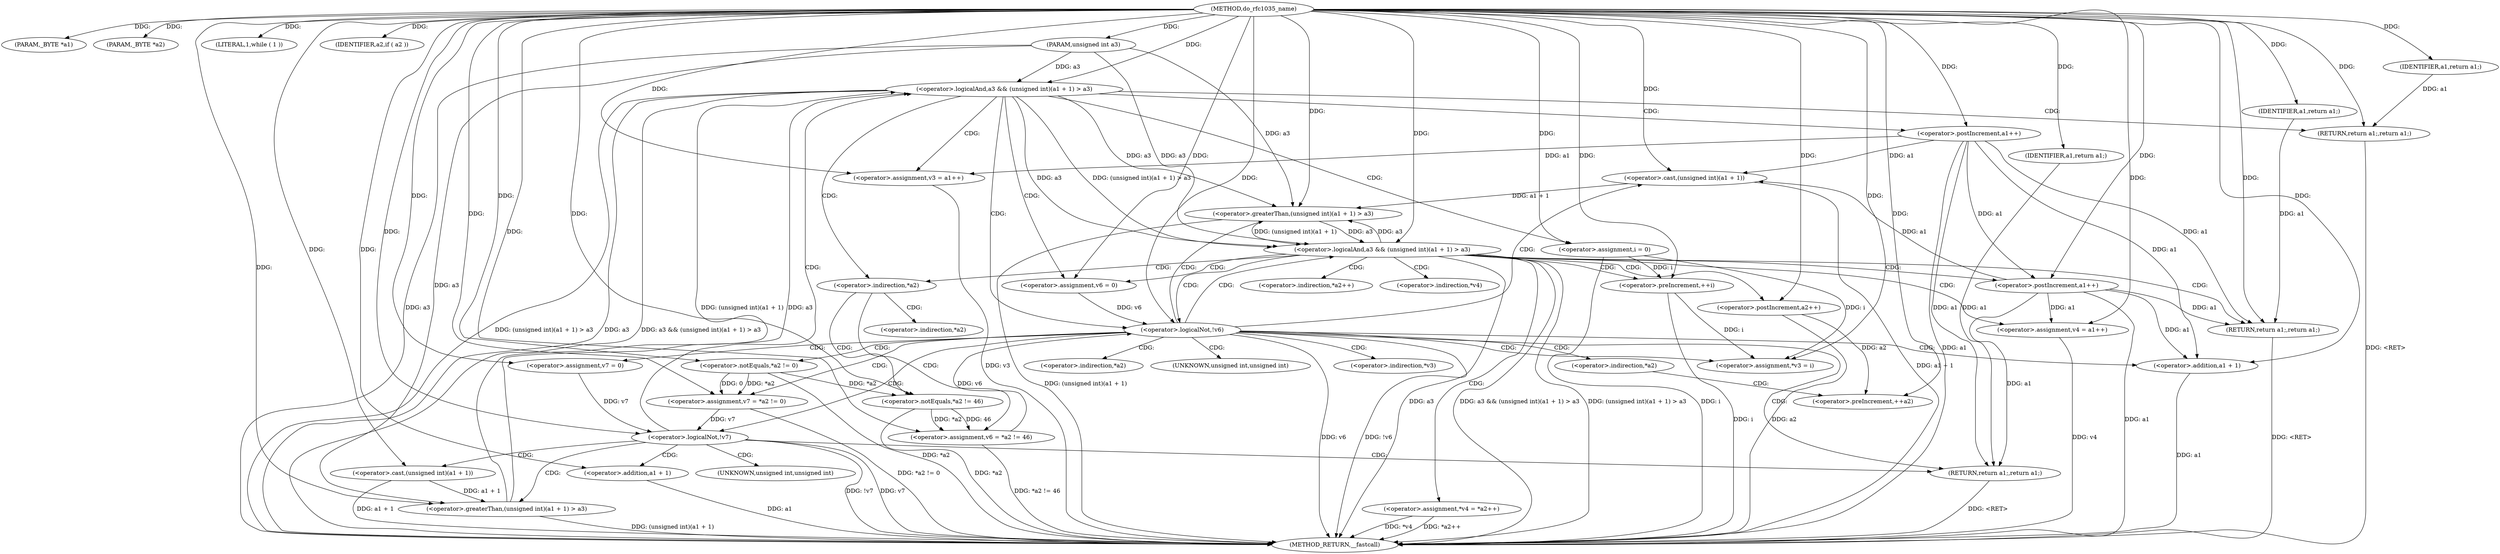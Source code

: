 digraph do_rfc1035_name {  
"1000106" [label = "(METHOD,do_rfc1035_name)" ]
"1000206" [label = "(METHOD_RETURN,__fastcall)" ]
"1000107" [label = "(PARAM,_BYTE *a1)" ]
"1000108" [label = "(PARAM,_BYTE *a2)" ]
"1000109" [label = "(PARAM,unsigned int a3)" ]
"1000117" [label = "(LITERAL,1,while ( 1 ))" ]
"1000119" [label = "(<operator>.assignment,v7 = 0)" ]
"1000123" [label = "(IDENTIFIER,a2,if ( a2 ))" ]
"1000124" [label = "(<operator>.assignment,v7 = *a2 != 0)" ]
"1000126" [label = "(<operator>.notEquals,*a2 != 0)" ]
"1000131" [label = "(<operator>.logicalNot,!v7)" ]
"1000135" [label = "(<operator>.logicalAnd,a3 && (unsigned int)(a1 + 1) > a3)" ]
"1000137" [label = "(<operator>.greaterThan,(unsigned int)(a1 + 1) > a3)" ]
"1000138" [label = "(<operator>.cast,(unsigned int)(a1 + 1))" ]
"1000140" [label = "(<operator>.addition,a1 + 1)" ]
"1000144" [label = "(RETURN,return a1;,return a1;)" ]
"1000145" [label = "(IDENTIFIER,a1,return a1;)" ]
"1000146" [label = "(<operator>.assignment,v3 = a1++)" ]
"1000148" [label = "(<operator>.postIncrement,a1++)" ]
"1000151" [label = "(<operator>.assignment,i = 0)" ]
"1000154" [label = "(<operator>.preIncrement,++i)" ]
"1000157" [label = "(<operator>.assignment,v6 = 0)" ]
"1000163" [label = "(<operator>.assignment,v6 = *a2 != 46)" ]
"1000165" [label = "(<operator>.notEquals,*a2 != 46)" ]
"1000170" [label = "(<operator>.logicalNot,!v6)" ]
"1000174" [label = "(<operator>.logicalAnd,a3 && (unsigned int)(a1 + 1) > a3)" ]
"1000176" [label = "(<operator>.greaterThan,(unsigned int)(a1 + 1) > a3)" ]
"1000177" [label = "(<operator>.cast,(unsigned int)(a1 + 1))" ]
"1000179" [label = "(<operator>.addition,a1 + 1)" ]
"1000183" [label = "(RETURN,return a1;,return a1;)" ]
"1000184" [label = "(IDENTIFIER,a1,return a1;)" ]
"1000185" [label = "(<operator>.assignment,v4 = a1++)" ]
"1000187" [label = "(<operator>.postIncrement,a1++)" ]
"1000189" [label = "(<operator>.assignment,*v4 = *a2++)" ]
"1000193" [label = "(<operator>.postIncrement,a2++)" ]
"1000195" [label = "(<operator>.assignment,*v3 = i)" ]
"1000202" [label = "(<operator>.preIncrement,++a2)" ]
"1000204" [label = "(RETURN,return a1;,return a1;)" ]
"1000205" [label = "(IDENTIFIER,a1,return a1;)" ]
"1000127" [label = "(<operator>.indirection,*a2)" ]
"1000139" [label = "(UNKNOWN,unsigned int,unsigned int)" ]
"1000161" [label = "(<operator>.indirection,*a2)" ]
"1000166" [label = "(<operator>.indirection,*a2)" ]
"1000178" [label = "(UNKNOWN,unsigned int,unsigned int)" ]
"1000190" [label = "(<operator>.indirection,*v4)" ]
"1000192" [label = "(<operator>.indirection,*a2++)" ]
"1000196" [label = "(<operator>.indirection,*v3)" ]
"1000200" [label = "(<operator>.indirection,*a2)" ]
  "1000183" -> "1000206"  [ label = "DDG: <RET>"] 
  "1000151" -> "1000206"  [ label = "DDG: i"] 
  "1000135" -> "1000206"  [ label = "DDG: (unsigned int)(a1 + 1) > a3"] 
  "1000189" -> "1000206"  [ label = "DDG: *v4"] 
  "1000137" -> "1000206"  [ label = "DDG: (unsigned int)(a1 + 1)"] 
  "1000170" -> "1000206"  [ label = "DDG: !v6"] 
  "1000138" -> "1000206"  [ label = "DDG: a1 + 1"] 
  "1000174" -> "1000206"  [ label = "DDG: a3"] 
  "1000135" -> "1000206"  [ label = "DDG: a3"] 
  "1000193" -> "1000206"  [ label = "DDG: a2"] 
  "1000126" -> "1000206"  [ label = "DDG: *a2"] 
  "1000109" -> "1000206"  [ label = "DDG: a3"] 
  "1000165" -> "1000206"  [ label = "DDG: *a2"] 
  "1000174" -> "1000206"  [ label = "DDG: a3 && (unsigned int)(a1 + 1) > a3"] 
  "1000148" -> "1000206"  [ label = "DDG: a1"] 
  "1000179" -> "1000206"  [ label = "DDG: a1"] 
  "1000146" -> "1000206"  [ label = "DDG: v3"] 
  "1000154" -> "1000206"  [ label = "DDG: i"] 
  "1000131" -> "1000206"  [ label = "DDG: !v7"] 
  "1000170" -> "1000206"  [ label = "DDG: v6"] 
  "1000187" -> "1000206"  [ label = "DDG: a1"] 
  "1000135" -> "1000206"  [ label = "DDG: a3 && (unsigned int)(a1 + 1) > a3"] 
  "1000140" -> "1000206"  [ label = "DDG: a1"] 
  "1000124" -> "1000206"  [ label = "DDG: *a2 != 0"] 
  "1000189" -> "1000206"  [ label = "DDG: *a2++"] 
  "1000176" -> "1000206"  [ label = "DDG: (unsigned int)(a1 + 1)"] 
  "1000174" -> "1000206"  [ label = "DDG: (unsigned int)(a1 + 1) > a3"] 
  "1000177" -> "1000206"  [ label = "DDG: a1 + 1"] 
  "1000163" -> "1000206"  [ label = "DDG: *a2 != 46"] 
  "1000185" -> "1000206"  [ label = "DDG: v4"] 
  "1000131" -> "1000206"  [ label = "DDG: v7"] 
  "1000144" -> "1000206"  [ label = "DDG: <RET>"] 
  "1000204" -> "1000206"  [ label = "DDG: <RET>"] 
  "1000106" -> "1000107"  [ label = "DDG: "] 
  "1000106" -> "1000108"  [ label = "DDG: "] 
  "1000106" -> "1000109"  [ label = "DDG: "] 
  "1000106" -> "1000117"  [ label = "DDG: "] 
  "1000106" -> "1000119"  [ label = "DDG: "] 
  "1000106" -> "1000123"  [ label = "DDG: "] 
  "1000126" -> "1000124"  [ label = "DDG: *a2"] 
  "1000126" -> "1000124"  [ label = "DDG: 0"] 
  "1000106" -> "1000124"  [ label = "DDG: "] 
  "1000106" -> "1000126"  [ label = "DDG: "] 
  "1000119" -> "1000131"  [ label = "DDG: v7"] 
  "1000124" -> "1000131"  [ label = "DDG: v7"] 
  "1000106" -> "1000131"  [ label = "DDG: "] 
  "1000137" -> "1000135"  [ label = "DDG: a3"] 
  "1000109" -> "1000135"  [ label = "DDG: a3"] 
  "1000106" -> "1000135"  [ label = "DDG: "] 
  "1000137" -> "1000135"  [ label = "DDG: (unsigned int)(a1 + 1)"] 
  "1000138" -> "1000137"  [ label = "DDG: a1 + 1"] 
  "1000106" -> "1000138"  [ label = "DDG: "] 
  "1000106" -> "1000140"  [ label = "DDG: "] 
  "1000109" -> "1000137"  [ label = "DDG: a3"] 
  "1000106" -> "1000137"  [ label = "DDG: "] 
  "1000145" -> "1000144"  [ label = "DDG: a1"] 
  "1000106" -> "1000144"  [ label = "DDG: "] 
  "1000106" -> "1000145"  [ label = "DDG: "] 
  "1000106" -> "1000146"  [ label = "DDG: "] 
  "1000148" -> "1000146"  [ label = "DDG: a1"] 
  "1000106" -> "1000148"  [ label = "DDG: "] 
  "1000106" -> "1000151"  [ label = "DDG: "] 
  "1000151" -> "1000154"  [ label = "DDG: i"] 
  "1000106" -> "1000154"  [ label = "DDG: "] 
  "1000106" -> "1000157"  [ label = "DDG: "] 
  "1000165" -> "1000163"  [ label = "DDG: *a2"] 
  "1000165" -> "1000163"  [ label = "DDG: 46"] 
  "1000106" -> "1000163"  [ label = "DDG: "] 
  "1000126" -> "1000165"  [ label = "DDG: *a2"] 
  "1000106" -> "1000165"  [ label = "DDG: "] 
  "1000163" -> "1000170"  [ label = "DDG: v6"] 
  "1000157" -> "1000170"  [ label = "DDG: v6"] 
  "1000106" -> "1000170"  [ label = "DDG: "] 
  "1000135" -> "1000174"  [ label = "DDG: a3"] 
  "1000176" -> "1000174"  [ label = "DDG: a3"] 
  "1000109" -> "1000174"  [ label = "DDG: a3"] 
  "1000106" -> "1000174"  [ label = "DDG: "] 
  "1000135" -> "1000174"  [ label = "DDG: (unsigned int)(a1 + 1) > a3"] 
  "1000176" -> "1000174"  [ label = "DDG: (unsigned int)(a1 + 1)"] 
  "1000177" -> "1000176"  [ label = "DDG: a1 + 1"] 
  "1000148" -> "1000177"  [ label = "DDG: a1"] 
  "1000187" -> "1000177"  [ label = "DDG: a1"] 
  "1000106" -> "1000177"  [ label = "DDG: "] 
  "1000148" -> "1000179"  [ label = "DDG: a1"] 
  "1000187" -> "1000179"  [ label = "DDG: a1"] 
  "1000106" -> "1000179"  [ label = "DDG: "] 
  "1000135" -> "1000176"  [ label = "DDG: a3"] 
  "1000174" -> "1000176"  [ label = "DDG: a3"] 
  "1000109" -> "1000176"  [ label = "DDG: a3"] 
  "1000106" -> "1000176"  [ label = "DDG: "] 
  "1000184" -> "1000183"  [ label = "DDG: a1"] 
  "1000187" -> "1000183"  [ label = "DDG: a1"] 
  "1000148" -> "1000183"  [ label = "DDG: a1"] 
  "1000106" -> "1000183"  [ label = "DDG: "] 
  "1000106" -> "1000184"  [ label = "DDG: "] 
  "1000106" -> "1000185"  [ label = "DDG: "] 
  "1000187" -> "1000185"  [ label = "DDG: a1"] 
  "1000148" -> "1000187"  [ label = "DDG: a1"] 
  "1000106" -> "1000187"  [ label = "DDG: "] 
  "1000106" -> "1000193"  [ label = "DDG: "] 
  "1000151" -> "1000195"  [ label = "DDG: i"] 
  "1000154" -> "1000195"  [ label = "DDG: i"] 
  "1000106" -> "1000195"  [ label = "DDG: "] 
  "1000193" -> "1000202"  [ label = "DDG: a2"] 
  "1000106" -> "1000202"  [ label = "DDG: "] 
  "1000205" -> "1000204"  [ label = "DDG: a1"] 
  "1000148" -> "1000204"  [ label = "DDG: a1"] 
  "1000187" -> "1000204"  [ label = "DDG: a1"] 
  "1000106" -> "1000205"  [ label = "DDG: "] 
  "1000131" -> "1000204"  [ label = "CDG: "] 
  "1000131" -> "1000135"  [ label = "CDG: "] 
  "1000131" -> "1000140"  [ label = "CDG: "] 
  "1000131" -> "1000139"  [ label = "CDG: "] 
  "1000131" -> "1000138"  [ label = "CDG: "] 
  "1000131" -> "1000137"  [ label = "CDG: "] 
  "1000135" -> "1000170"  [ label = "CDG: "] 
  "1000135" -> "1000161"  [ label = "CDG: "] 
  "1000135" -> "1000144"  [ label = "CDG: "] 
  "1000135" -> "1000157"  [ label = "CDG: "] 
  "1000135" -> "1000151"  [ label = "CDG: "] 
  "1000135" -> "1000148"  [ label = "CDG: "] 
  "1000135" -> "1000146"  [ label = "CDG: "] 
  "1000161" -> "1000166"  [ label = "CDG: "] 
  "1000161" -> "1000165"  [ label = "CDG: "] 
  "1000161" -> "1000163"  [ label = "CDG: "] 
  "1000170" -> "1000174"  [ label = "CDG: "] 
  "1000170" -> "1000176"  [ label = "CDG: "] 
  "1000170" -> "1000179"  [ label = "CDG: "] 
  "1000170" -> "1000178"  [ label = "CDG: "] 
  "1000170" -> "1000177"  [ label = "CDG: "] 
  "1000170" -> "1000204"  [ label = "CDG: "] 
  "1000170" -> "1000200"  [ label = "CDG: "] 
  "1000170" -> "1000196"  [ label = "CDG: "] 
  "1000170" -> "1000195"  [ label = "CDG: "] 
  "1000170" -> "1000119"  [ label = "CDG: "] 
  "1000170" -> "1000131"  [ label = "CDG: "] 
  "1000170" -> "1000127"  [ label = "CDG: "] 
  "1000170" -> "1000126"  [ label = "CDG: "] 
  "1000170" -> "1000124"  [ label = "CDG: "] 
  "1000174" -> "1000170"  [ label = "CDG: "] 
  "1000174" -> "1000161"  [ label = "CDG: "] 
  "1000174" -> "1000192"  [ label = "CDG: "] 
  "1000174" -> "1000190"  [ label = "CDG: "] 
  "1000174" -> "1000189"  [ label = "CDG: "] 
  "1000174" -> "1000187"  [ label = "CDG: "] 
  "1000174" -> "1000185"  [ label = "CDG: "] 
  "1000174" -> "1000183"  [ label = "CDG: "] 
  "1000174" -> "1000193"  [ label = "CDG: "] 
  "1000174" -> "1000157"  [ label = "CDG: "] 
  "1000174" -> "1000154"  [ label = "CDG: "] 
  "1000200" -> "1000202"  [ label = "CDG: "] 
}
